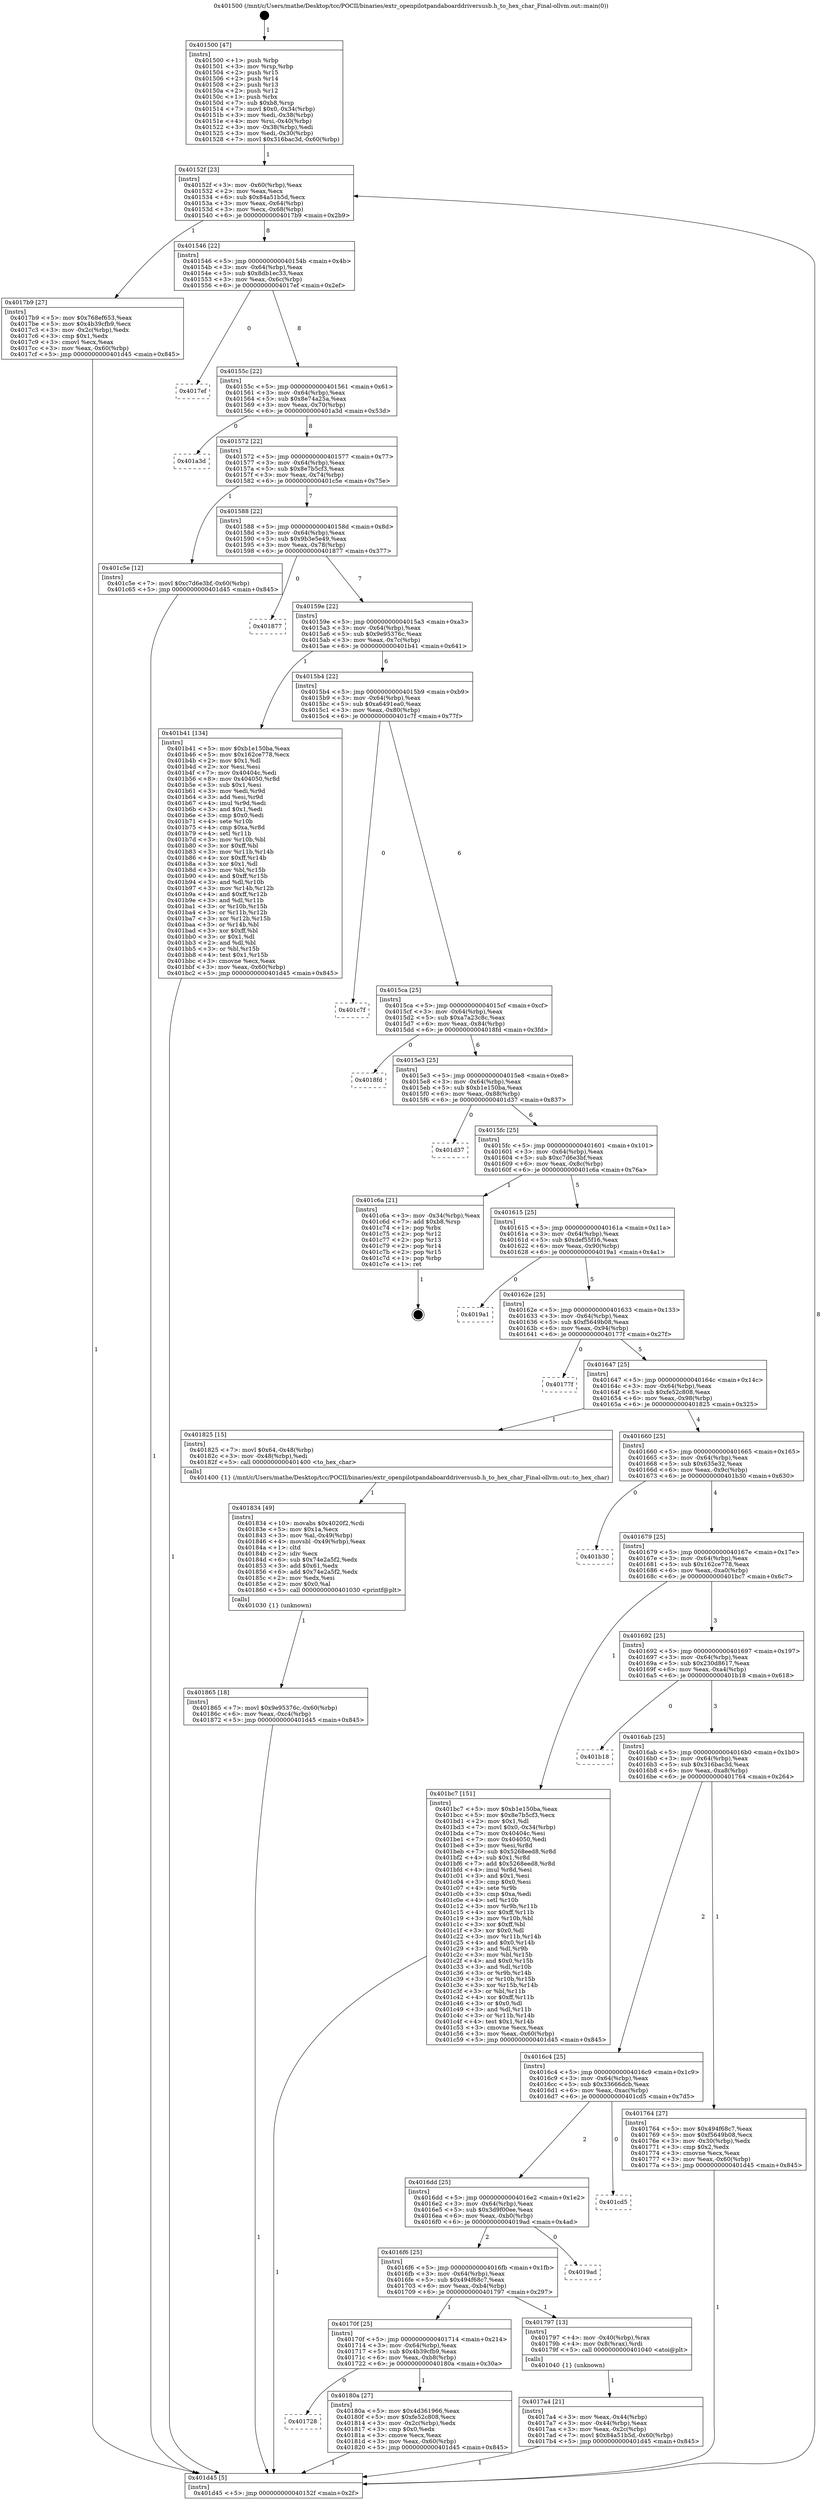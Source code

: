 digraph "0x401500" {
  label = "0x401500 (/mnt/c/Users/mathe/Desktop/tcc/POCII/binaries/extr_openpilotpandaboarddriversusb.h_to_hex_char_Final-ollvm.out::main(0))"
  labelloc = "t"
  node[shape=record]

  Entry [label="",width=0.3,height=0.3,shape=circle,fillcolor=black,style=filled]
  "0x40152f" [label="{
     0x40152f [23]\l
     | [instrs]\l
     &nbsp;&nbsp;0x40152f \<+3\>: mov -0x60(%rbp),%eax\l
     &nbsp;&nbsp;0x401532 \<+2\>: mov %eax,%ecx\l
     &nbsp;&nbsp;0x401534 \<+6\>: sub $0x84a51b5d,%ecx\l
     &nbsp;&nbsp;0x40153a \<+3\>: mov %eax,-0x64(%rbp)\l
     &nbsp;&nbsp;0x40153d \<+3\>: mov %ecx,-0x68(%rbp)\l
     &nbsp;&nbsp;0x401540 \<+6\>: je 00000000004017b9 \<main+0x2b9\>\l
  }"]
  "0x4017b9" [label="{
     0x4017b9 [27]\l
     | [instrs]\l
     &nbsp;&nbsp;0x4017b9 \<+5\>: mov $0x768ef653,%eax\l
     &nbsp;&nbsp;0x4017be \<+5\>: mov $0x4b39cfb9,%ecx\l
     &nbsp;&nbsp;0x4017c3 \<+3\>: mov -0x2c(%rbp),%edx\l
     &nbsp;&nbsp;0x4017c6 \<+3\>: cmp $0x1,%edx\l
     &nbsp;&nbsp;0x4017c9 \<+3\>: cmovl %ecx,%eax\l
     &nbsp;&nbsp;0x4017cc \<+3\>: mov %eax,-0x60(%rbp)\l
     &nbsp;&nbsp;0x4017cf \<+5\>: jmp 0000000000401d45 \<main+0x845\>\l
  }"]
  "0x401546" [label="{
     0x401546 [22]\l
     | [instrs]\l
     &nbsp;&nbsp;0x401546 \<+5\>: jmp 000000000040154b \<main+0x4b\>\l
     &nbsp;&nbsp;0x40154b \<+3\>: mov -0x64(%rbp),%eax\l
     &nbsp;&nbsp;0x40154e \<+5\>: sub $0x8db1ec33,%eax\l
     &nbsp;&nbsp;0x401553 \<+3\>: mov %eax,-0x6c(%rbp)\l
     &nbsp;&nbsp;0x401556 \<+6\>: je 00000000004017ef \<main+0x2ef\>\l
  }"]
  Exit [label="",width=0.3,height=0.3,shape=circle,fillcolor=black,style=filled,peripheries=2]
  "0x4017ef" [label="{
     0x4017ef\l
  }", style=dashed]
  "0x40155c" [label="{
     0x40155c [22]\l
     | [instrs]\l
     &nbsp;&nbsp;0x40155c \<+5\>: jmp 0000000000401561 \<main+0x61\>\l
     &nbsp;&nbsp;0x401561 \<+3\>: mov -0x64(%rbp),%eax\l
     &nbsp;&nbsp;0x401564 \<+5\>: sub $0x8e74a25a,%eax\l
     &nbsp;&nbsp;0x401569 \<+3\>: mov %eax,-0x70(%rbp)\l
     &nbsp;&nbsp;0x40156c \<+6\>: je 0000000000401a3d \<main+0x53d\>\l
  }"]
  "0x401865" [label="{
     0x401865 [18]\l
     | [instrs]\l
     &nbsp;&nbsp;0x401865 \<+7\>: movl $0x9e95376c,-0x60(%rbp)\l
     &nbsp;&nbsp;0x40186c \<+6\>: mov %eax,-0xc4(%rbp)\l
     &nbsp;&nbsp;0x401872 \<+5\>: jmp 0000000000401d45 \<main+0x845\>\l
  }"]
  "0x401a3d" [label="{
     0x401a3d\l
  }", style=dashed]
  "0x401572" [label="{
     0x401572 [22]\l
     | [instrs]\l
     &nbsp;&nbsp;0x401572 \<+5\>: jmp 0000000000401577 \<main+0x77\>\l
     &nbsp;&nbsp;0x401577 \<+3\>: mov -0x64(%rbp),%eax\l
     &nbsp;&nbsp;0x40157a \<+5\>: sub $0x8e7b5cf3,%eax\l
     &nbsp;&nbsp;0x40157f \<+3\>: mov %eax,-0x74(%rbp)\l
     &nbsp;&nbsp;0x401582 \<+6\>: je 0000000000401c5e \<main+0x75e\>\l
  }"]
  "0x401834" [label="{
     0x401834 [49]\l
     | [instrs]\l
     &nbsp;&nbsp;0x401834 \<+10\>: movabs $0x4020f2,%rdi\l
     &nbsp;&nbsp;0x40183e \<+5\>: mov $0x1a,%ecx\l
     &nbsp;&nbsp;0x401843 \<+3\>: mov %al,-0x49(%rbp)\l
     &nbsp;&nbsp;0x401846 \<+4\>: movsbl -0x49(%rbp),%eax\l
     &nbsp;&nbsp;0x40184a \<+1\>: cltd\l
     &nbsp;&nbsp;0x40184b \<+2\>: idiv %ecx\l
     &nbsp;&nbsp;0x40184d \<+6\>: sub $0x74e2a5f2,%edx\l
     &nbsp;&nbsp;0x401853 \<+3\>: add $0x61,%edx\l
     &nbsp;&nbsp;0x401856 \<+6\>: add $0x74e2a5f2,%edx\l
     &nbsp;&nbsp;0x40185c \<+2\>: mov %edx,%esi\l
     &nbsp;&nbsp;0x40185e \<+2\>: mov $0x0,%al\l
     &nbsp;&nbsp;0x401860 \<+5\>: call 0000000000401030 \<printf@plt\>\l
     | [calls]\l
     &nbsp;&nbsp;0x401030 \{1\} (unknown)\l
  }"]
  "0x401c5e" [label="{
     0x401c5e [12]\l
     | [instrs]\l
     &nbsp;&nbsp;0x401c5e \<+7\>: movl $0xc7d6e3bf,-0x60(%rbp)\l
     &nbsp;&nbsp;0x401c65 \<+5\>: jmp 0000000000401d45 \<main+0x845\>\l
  }"]
  "0x401588" [label="{
     0x401588 [22]\l
     | [instrs]\l
     &nbsp;&nbsp;0x401588 \<+5\>: jmp 000000000040158d \<main+0x8d\>\l
     &nbsp;&nbsp;0x40158d \<+3\>: mov -0x64(%rbp),%eax\l
     &nbsp;&nbsp;0x401590 \<+5\>: sub $0x9b3e5e49,%eax\l
     &nbsp;&nbsp;0x401595 \<+3\>: mov %eax,-0x78(%rbp)\l
     &nbsp;&nbsp;0x401598 \<+6\>: je 0000000000401877 \<main+0x377\>\l
  }"]
  "0x401728" [label="{
     0x401728\l
  }", style=dashed]
  "0x401877" [label="{
     0x401877\l
  }", style=dashed]
  "0x40159e" [label="{
     0x40159e [22]\l
     | [instrs]\l
     &nbsp;&nbsp;0x40159e \<+5\>: jmp 00000000004015a3 \<main+0xa3\>\l
     &nbsp;&nbsp;0x4015a3 \<+3\>: mov -0x64(%rbp),%eax\l
     &nbsp;&nbsp;0x4015a6 \<+5\>: sub $0x9e95376c,%eax\l
     &nbsp;&nbsp;0x4015ab \<+3\>: mov %eax,-0x7c(%rbp)\l
     &nbsp;&nbsp;0x4015ae \<+6\>: je 0000000000401b41 \<main+0x641\>\l
  }"]
  "0x40180a" [label="{
     0x40180a [27]\l
     | [instrs]\l
     &nbsp;&nbsp;0x40180a \<+5\>: mov $0x4d361966,%eax\l
     &nbsp;&nbsp;0x40180f \<+5\>: mov $0xfe52c808,%ecx\l
     &nbsp;&nbsp;0x401814 \<+3\>: mov -0x2c(%rbp),%edx\l
     &nbsp;&nbsp;0x401817 \<+3\>: cmp $0x0,%edx\l
     &nbsp;&nbsp;0x40181a \<+3\>: cmove %ecx,%eax\l
     &nbsp;&nbsp;0x40181d \<+3\>: mov %eax,-0x60(%rbp)\l
     &nbsp;&nbsp;0x401820 \<+5\>: jmp 0000000000401d45 \<main+0x845\>\l
  }"]
  "0x401b41" [label="{
     0x401b41 [134]\l
     | [instrs]\l
     &nbsp;&nbsp;0x401b41 \<+5\>: mov $0xb1e150ba,%eax\l
     &nbsp;&nbsp;0x401b46 \<+5\>: mov $0x162ce778,%ecx\l
     &nbsp;&nbsp;0x401b4b \<+2\>: mov $0x1,%dl\l
     &nbsp;&nbsp;0x401b4d \<+2\>: xor %esi,%esi\l
     &nbsp;&nbsp;0x401b4f \<+7\>: mov 0x40404c,%edi\l
     &nbsp;&nbsp;0x401b56 \<+8\>: mov 0x404050,%r8d\l
     &nbsp;&nbsp;0x401b5e \<+3\>: sub $0x1,%esi\l
     &nbsp;&nbsp;0x401b61 \<+3\>: mov %edi,%r9d\l
     &nbsp;&nbsp;0x401b64 \<+3\>: add %esi,%r9d\l
     &nbsp;&nbsp;0x401b67 \<+4\>: imul %r9d,%edi\l
     &nbsp;&nbsp;0x401b6b \<+3\>: and $0x1,%edi\l
     &nbsp;&nbsp;0x401b6e \<+3\>: cmp $0x0,%edi\l
     &nbsp;&nbsp;0x401b71 \<+4\>: sete %r10b\l
     &nbsp;&nbsp;0x401b75 \<+4\>: cmp $0xa,%r8d\l
     &nbsp;&nbsp;0x401b79 \<+4\>: setl %r11b\l
     &nbsp;&nbsp;0x401b7d \<+3\>: mov %r10b,%bl\l
     &nbsp;&nbsp;0x401b80 \<+3\>: xor $0xff,%bl\l
     &nbsp;&nbsp;0x401b83 \<+3\>: mov %r11b,%r14b\l
     &nbsp;&nbsp;0x401b86 \<+4\>: xor $0xff,%r14b\l
     &nbsp;&nbsp;0x401b8a \<+3\>: xor $0x1,%dl\l
     &nbsp;&nbsp;0x401b8d \<+3\>: mov %bl,%r15b\l
     &nbsp;&nbsp;0x401b90 \<+4\>: and $0xff,%r15b\l
     &nbsp;&nbsp;0x401b94 \<+3\>: and %dl,%r10b\l
     &nbsp;&nbsp;0x401b97 \<+3\>: mov %r14b,%r12b\l
     &nbsp;&nbsp;0x401b9a \<+4\>: and $0xff,%r12b\l
     &nbsp;&nbsp;0x401b9e \<+3\>: and %dl,%r11b\l
     &nbsp;&nbsp;0x401ba1 \<+3\>: or %r10b,%r15b\l
     &nbsp;&nbsp;0x401ba4 \<+3\>: or %r11b,%r12b\l
     &nbsp;&nbsp;0x401ba7 \<+3\>: xor %r12b,%r15b\l
     &nbsp;&nbsp;0x401baa \<+3\>: or %r14b,%bl\l
     &nbsp;&nbsp;0x401bad \<+3\>: xor $0xff,%bl\l
     &nbsp;&nbsp;0x401bb0 \<+3\>: or $0x1,%dl\l
     &nbsp;&nbsp;0x401bb3 \<+2\>: and %dl,%bl\l
     &nbsp;&nbsp;0x401bb5 \<+3\>: or %bl,%r15b\l
     &nbsp;&nbsp;0x401bb8 \<+4\>: test $0x1,%r15b\l
     &nbsp;&nbsp;0x401bbc \<+3\>: cmovne %ecx,%eax\l
     &nbsp;&nbsp;0x401bbf \<+3\>: mov %eax,-0x60(%rbp)\l
     &nbsp;&nbsp;0x401bc2 \<+5\>: jmp 0000000000401d45 \<main+0x845\>\l
  }"]
  "0x4015b4" [label="{
     0x4015b4 [22]\l
     | [instrs]\l
     &nbsp;&nbsp;0x4015b4 \<+5\>: jmp 00000000004015b9 \<main+0xb9\>\l
     &nbsp;&nbsp;0x4015b9 \<+3\>: mov -0x64(%rbp),%eax\l
     &nbsp;&nbsp;0x4015bc \<+5\>: sub $0xa6491ea0,%eax\l
     &nbsp;&nbsp;0x4015c1 \<+3\>: mov %eax,-0x80(%rbp)\l
     &nbsp;&nbsp;0x4015c4 \<+6\>: je 0000000000401c7f \<main+0x77f\>\l
  }"]
  "0x4017a4" [label="{
     0x4017a4 [21]\l
     | [instrs]\l
     &nbsp;&nbsp;0x4017a4 \<+3\>: mov %eax,-0x44(%rbp)\l
     &nbsp;&nbsp;0x4017a7 \<+3\>: mov -0x44(%rbp),%eax\l
     &nbsp;&nbsp;0x4017aa \<+3\>: mov %eax,-0x2c(%rbp)\l
     &nbsp;&nbsp;0x4017ad \<+7\>: movl $0x84a51b5d,-0x60(%rbp)\l
     &nbsp;&nbsp;0x4017b4 \<+5\>: jmp 0000000000401d45 \<main+0x845\>\l
  }"]
  "0x401c7f" [label="{
     0x401c7f\l
  }", style=dashed]
  "0x4015ca" [label="{
     0x4015ca [25]\l
     | [instrs]\l
     &nbsp;&nbsp;0x4015ca \<+5\>: jmp 00000000004015cf \<main+0xcf\>\l
     &nbsp;&nbsp;0x4015cf \<+3\>: mov -0x64(%rbp),%eax\l
     &nbsp;&nbsp;0x4015d2 \<+5\>: sub $0xa7a23c8c,%eax\l
     &nbsp;&nbsp;0x4015d7 \<+6\>: mov %eax,-0x84(%rbp)\l
     &nbsp;&nbsp;0x4015dd \<+6\>: je 00000000004018fd \<main+0x3fd\>\l
  }"]
  "0x40170f" [label="{
     0x40170f [25]\l
     | [instrs]\l
     &nbsp;&nbsp;0x40170f \<+5\>: jmp 0000000000401714 \<main+0x214\>\l
     &nbsp;&nbsp;0x401714 \<+3\>: mov -0x64(%rbp),%eax\l
     &nbsp;&nbsp;0x401717 \<+5\>: sub $0x4b39cfb9,%eax\l
     &nbsp;&nbsp;0x40171c \<+6\>: mov %eax,-0xb8(%rbp)\l
     &nbsp;&nbsp;0x401722 \<+6\>: je 000000000040180a \<main+0x30a\>\l
  }"]
  "0x4018fd" [label="{
     0x4018fd\l
  }", style=dashed]
  "0x4015e3" [label="{
     0x4015e3 [25]\l
     | [instrs]\l
     &nbsp;&nbsp;0x4015e3 \<+5\>: jmp 00000000004015e8 \<main+0xe8\>\l
     &nbsp;&nbsp;0x4015e8 \<+3\>: mov -0x64(%rbp),%eax\l
     &nbsp;&nbsp;0x4015eb \<+5\>: sub $0xb1e150ba,%eax\l
     &nbsp;&nbsp;0x4015f0 \<+6\>: mov %eax,-0x88(%rbp)\l
     &nbsp;&nbsp;0x4015f6 \<+6\>: je 0000000000401d37 \<main+0x837\>\l
  }"]
  "0x401797" [label="{
     0x401797 [13]\l
     | [instrs]\l
     &nbsp;&nbsp;0x401797 \<+4\>: mov -0x40(%rbp),%rax\l
     &nbsp;&nbsp;0x40179b \<+4\>: mov 0x8(%rax),%rdi\l
     &nbsp;&nbsp;0x40179f \<+5\>: call 0000000000401040 \<atoi@plt\>\l
     | [calls]\l
     &nbsp;&nbsp;0x401040 \{1\} (unknown)\l
  }"]
  "0x401d37" [label="{
     0x401d37\l
  }", style=dashed]
  "0x4015fc" [label="{
     0x4015fc [25]\l
     | [instrs]\l
     &nbsp;&nbsp;0x4015fc \<+5\>: jmp 0000000000401601 \<main+0x101\>\l
     &nbsp;&nbsp;0x401601 \<+3\>: mov -0x64(%rbp),%eax\l
     &nbsp;&nbsp;0x401604 \<+5\>: sub $0xc7d6e3bf,%eax\l
     &nbsp;&nbsp;0x401609 \<+6\>: mov %eax,-0x8c(%rbp)\l
     &nbsp;&nbsp;0x40160f \<+6\>: je 0000000000401c6a \<main+0x76a\>\l
  }"]
  "0x4016f6" [label="{
     0x4016f6 [25]\l
     | [instrs]\l
     &nbsp;&nbsp;0x4016f6 \<+5\>: jmp 00000000004016fb \<main+0x1fb\>\l
     &nbsp;&nbsp;0x4016fb \<+3\>: mov -0x64(%rbp),%eax\l
     &nbsp;&nbsp;0x4016fe \<+5\>: sub $0x494f68c7,%eax\l
     &nbsp;&nbsp;0x401703 \<+6\>: mov %eax,-0xb4(%rbp)\l
     &nbsp;&nbsp;0x401709 \<+6\>: je 0000000000401797 \<main+0x297\>\l
  }"]
  "0x401c6a" [label="{
     0x401c6a [21]\l
     | [instrs]\l
     &nbsp;&nbsp;0x401c6a \<+3\>: mov -0x34(%rbp),%eax\l
     &nbsp;&nbsp;0x401c6d \<+7\>: add $0xb8,%rsp\l
     &nbsp;&nbsp;0x401c74 \<+1\>: pop %rbx\l
     &nbsp;&nbsp;0x401c75 \<+2\>: pop %r12\l
     &nbsp;&nbsp;0x401c77 \<+2\>: pop %r13\l
     &nbsp;&nbsp;0x401c79 \<+2\>: pop %r14\l
     &nbsp;&nbsp;0x401c7b \<+2\>: pop %r15\l
     &nbsp;&nbsp;0x401c7d \<+1\>: pop %rbp\l
     &nbsp;&nbsp;0x401c7e \<+1\>: ret\l
  }"]
  "0x401615" [label="{
     0x401615 [25]\l
     | [instrs]\l
     &nbsp;&nbsp;0x401615 \<+5\>: jmp 000000000040161a \<main+0x11a\>\l
     &nbsp;&nbsp;0x40161a \<+3\>: mov -0x64(%rbp),%eax\l
     &nbsp;&nbsp;0x40161d \<+5\>: sub $0xdef55f16,%eax\l
     &nbsp;&nbsp;0x401622 \<+6\>: mov %eax,-0x90(%rbp)\l
     &nbsp;&nbsp;0x401628 \<+6\>: je 00000000004019a1 \<main+0x4a1\>\l
  }"]
  "0x4019ad" [label="{
     0x4019ad\l
  }", style=dashed]
  "0x4019a1" [label="{
     0x4019a1\l
  }", style=dashed]
  "0x40162e" [label="{
     0x40162e [25]\l
     | [instrs]\l
     &nbsp;&nbsp;0x40162e \<+5\>: jmp 0000000000401633 \<main+0x133\>\l
     &nbsp;&nbsp;0x401633 \<+3\>: mov -0x64(%rbp),%eax\l
     &nbsp;&nbsp;0x401636 \<+5\>: sub $0xf5649b08,%eax\l
     &nbsp;&nbsp;0x40163b \<+6\>: mov %eax,-0x94(%rbp)\l
     &nbsp;&nbsp;0x401641 \<+6\>: je 000000000040177f \<main+0x27f\>\l
  }"]
  "0x4016dd" [label="{
     0x4016dd [25]\l
     | [instrs]\l
     &nbsp;&nbsp;0x4016dd \<+5\>: jmp 00000000004016e2 \<main+0x1e2\>\l
     &nbsp;&nbsp;0x4016e2 \<+3\>: mov -0x64(%rbp),%eax\l
     &nbsp;&nbsp;0x4016e5 \<+5\>: sub $0x3d9f00ee,%eax\l
     &nbsp;&nbsp;0x4016ea \<+6\>: mov %eax,-0xb0(%rbp)\l
     &nbsp;&nbsp;0x4016f0 \<+6\>: je 00000000004019ad \<main+0x4ad\>\l
  }"]
  "0x40177f" [label="{
     0x40177f\l
  }", style=dashed]
  "0x401647" [label="{
     0x401647 [25]\l
     | [instrs]\l
     &nbsp;&nbsp;0x401647 \<+5\>: jmp 000000000040164c \<main+0x14c\>\l
     &nbsp;&nbsp;0x40164c \<+3\>: mov -0x64(%rbp),%eax\l
     &nbsp;&nbsp;0x40164f \<+5\>: sub $0xfe52c808,%eax\l
     &nbsp;&nbsp;0x401654 \<+6\>: mov %eax,-0x98(%rbp)\l
     &nbsp;&nbsp;0x40165a \<+6\>: je 0000000000401825 \<main+0x325\>\l
  }"]
  "0x401cd5" [label="{
     0x401cd5\l
  }", style=dashed]
  "0x401825" [label="{
     0x401825 [15]\l
     | [instrs]\l
     &nbsp;&nbsp;0x401825 \<+7\>: movl $0x64,-0x48(%rbp)\l
     &nbsp;&nbsp;0x40182c \<+3\>: mov -0x48(%rbp),%edi\l
     &nbsp;&nbsp;0x40182f \<+5\>: call 0000000000401400 \<to_hex_char\>\l
     | [calls]\l
     &nbsp;&nbsp;0x401400 \{1\} (/mnt/c/Users/mathe/Desktop/tcc/POCII/binaries/extr_openpilotpandaboarddriversusb.h_to_hex_char_Final-ollvm.out::to_hex_char)\l
  }"]
  "0x401660" [label="{
     0x401660 [25]\l
     | [instrs]\l
     &nbsp;&nbsp;0x401660 \<+5\>: jmp 0000000000401665 \<main+0x165\>\l
     &nbsp;&nbsp;0x401665 \<+3\>: mov -0x64(%rbp),%eax\l
     &nbsp;&nbsp;0x401668 \<+5\>: sub $0x635e32,%eax\l
     &nbsp;&nbsp;0x40166d \<+6\>: mov %eax,-0x9c(%rbp)\l
     &nbsp;&nbsp;0x401673 \<+6\>: je 0000000000401b30 \<main+0x630\>\l
  }"]
  "0x401500" [label="{
     0x401500 [47]\l
     | [instrs]\l
     &nbsp;&nbsp;0x401500 \<+1\>: push %rbp\l
     &nbsp;&nbsp;0x401501 \<+3\>: mov %rsp,%rbp\l
     &nbsp;&nbsp;0x401504 \<+2\>: push %r15\l
     &nbsp;&nbsp;0x401506 \<+2\>: push %r14\l
     &nbsp;&nbsp;0x401508 \<+2\>: push %r13\l
     &nbsp;&nbsp;0x40150a \<+2\>: push %r12\l
     &nbsp;&nbsp;0x40150c \<+1\>: push %rbx\l
     &nbsp;&nbsp;0x40150d \<+7\>: sub $0xb8,%rsp\l
     &nbsp;&nbsp;0x401514 \<+7\>: movl $0x0,-0x34(%rbp)\l
     &nbsp;&nbsp;0x40151b \<+3\>: mov %edi,-0x38(%rbp)\l
     &nbsp;&nbsp;0x40151e \<+4\>: mov %rsi,-0x40(%rbp)\l
     &nbsp;&nbsp;0x401522 \<+3\>: mov -0x38(%rbp),%edi\l
     &nbsp;&nbsp;0x401525 \<+3\>: mov %edi,-0x30(%rbp)\l
     &nbsp;&nbsp;0x401528 \<+7\>: movl $0x316bac3d,-0x60(%rbp)\l
  }"]
  "0x401b30" [label="{
     0x401b30\l
  }", style=dashed]
  "0x401679" [label="{
     0x401679 [25]\l
     | [instrs]\l
     &nbsp;&nbsp;0x401679 \<+5\>: jmp 000000000040167e \<main+0x17e\>\l
     &nbsp;&nbsp;0x40167e \<+3\>: mov -0x64(%rbp),%eax\l
     &nbsp;&nbsp;0x401681 \<+5\>: sub $0x162ce778,%eax\l
     &nbsp;&nbsp;0x401686 \<+6\>: mov %eax,-0xa0(%rbp)\l
     &nbsp;&nbsp;0x40168c \<+6\>: je 0000000000401bc7 \<main+0x6c7\>\l
  }"]
  "0x401d45" [label="{
     0x401d45 [5]\l
     | [instrs]\l
     &nbsp;&nbsp;0x401d45 \<+5\>: jmp 000000000040152f \<main+0x2f\>\l
  }"]
  "0x401bc7" [label="{
     0x401bc7 [151]\l
     | [instrs]\l
     &nbsp;&nbsp;0x401bc7 \<+5\>: mov $0xb1e150ba,%eax\l
     &nbsp;&nbsp;0x401bcc \<+5\>: mov $0x8e7b5cf3,%ecx\l
     &nbsp;&nbsp;0x401bd1 \<+2\>: mov $0x1,%dl\l
     &nbsp;&nbsp;0x401bd3 \<+7\>: movl $0x0,-0x34(%rbp)\l
     &nbsp;&nbsp;0x401bda \<+7\>: mov 0x40404c,%esi\l
     &nbsp;&nbsp;0x401be1 \<+7\>: mov 0x404050,%edi\l
     &nbsp;&nbsp;0x401be8 \<+3\>: mov %esi,%r8d\l
     &nbsp;&nbsp;0x401beb \<+7\>: sub $0x5268eed8,%r8d\l
     &nbsp;&nbsp;0x401bf2 \<+4\>: sub $0x1,%r8d\l
     &nbsp;&nbsp;0x401bf6 \<+7\>: add $0x5268eed8,%r8d\l
     &nbsp;&nbsp;0x401bfd \<+4\>: imul %r8d,%esi\l
     &nbsp;&nbsp;0x401c01 \<+3\>: and $0x1,%esi\l
     &nbsp;&nbsp;0x401c04 \<+3\>: cmp $0x0,%esi\l
     &nbsp;&nbsp;0x401c07 \<+4\>: sete %r9b\l
     &nbsp;&nbsp;0x401c0b \<+3\>: cmp $0xa,%edi\l
     &nbsp;&nbsp;0x401c0e \<+4\>: setl %r10b\l
     &nbsp;&nbsp;0x401c12 \<+3\>: mov %r9b,%r11b\l
     &nbsp;&nbsp;0x401c15 \<+4\>: xor $0xff,%r11b\l
     &nbsp;&nbsp;0x401c19 \<+3\>: mov %r10b,%bl\l
     &nbsp;&nbsp;0x401c1c \<+3\>: xor $0xff,%bl\l
     &nbsp;&nbsp;0x401c1f \<+3\>: xor $0x0,%dl\l
     &nbsp;&nbsp;0x401c22 \<+3\>: mov %r11b,%r14b\l
     &nbsp;&nbsp;0x401c25 \<+4\>: and $0x0,%r14b\l
     &nbsp;&nbsp;0x401c29 \<+3\>: and %dl,%r9b\l
     &nbsp;&nbsp;0x401c2c \<+3\>: mov %bl,%r15b\l
     &nbsp;&nbsp;0x401c2f \<+4\>: and $0x0,%r15b\l
     &nbsp;&nbsp;0x401c33 \<+3\>: and %dl,%r10b\l
     &nbsp;&nbsp;0x401c36 \<+3\>: or %r9b,%r14b\l
     &nbsp;&nbsp;0x401c39 \<+3\>: or %r10b,%r15b\l
     &nbsp;&nbsp;0x401c3c \<+3\>: xor %r15b,%r14b\l
     &nbsp;&nbsp;0x401c3f \<+3\>: or %bl,%r11b\l
     &nbsp;&nbsp;0x401c42 \<+4\>: xor $0xff,%r11b\l
     &nbsp;&nbsp;0x401c46 \<+3\>: or $0x0,%dl\l
     &nbsp;&nbsp;0x401c49 \<+3\>: and %dl,%r11b\l
     &nbsp;&nbsp;0x401c4c \<+3\>: or %r11b,%r14b\l
     &nbsp;&nbsp;0x401c4f \<+4\>: test $0x1,%r14b\l
     &nbsp;&nbsp;0x401c53 \<+3\>: cmovne %ecx,%eax\l
     &nbsp;&nbsp;0x401c56 \<+3\>: mov %eax,-0x60(%rbp)\l
     &nbsp;&nbsp;0x401c59 \<+5\>: jmp 0000000000401d45 \<main+0x845\>\l
  }"]
  "0x401692" [label="{
     0x401692 [25]\l
     | [instrs]\l
     &nbsp;&nbsp;0x401692 \<+5\>: jmp 0000000000401697 \<main+0x197\>\l
     &nbsp;&nbsp;0x401697 \<+3\>: mov -0x64(%rbp),%eax\l
     &nbsp;&nbsp;0x40169a \<+5\>: sub $0x230d8617,%eax\l
     &nbsp;&nbsp;0x40169f \<+6\>: mov %eax,-0xa4(%rbp)\l
     &nbsp;&nbsp;0x4016a5 \<+6\>: je 0000000000401b18 \<main+0x618\>\l
  }"]
  "0x4016c4" [label="{
     0x4016c4 [25]\l
     | [instrs]\l
     &nbsp;&nbsp;0x4016c4 \<+5\>: jmp 00000000004016c9 \<main+0x1c9\>\l
     &nbsp;&nbsp;0x4016c9 \<+3\>: mov -0x64(%rbp),%eax\l
     &nbsp;&nbsp;0x4016cc \<+5\>: sub $0x33666dcb,%eax\l
     &nbsp;&nbsp;0x4016d1 \<+6\>: mov %eax,-0xac(%rbp)\l
     &nbsp;&nbsp;0x4016d7 \<+6\>: je 0000000000401cd5 \<main+0x7d5\>\l
  }"]
  "0x401b18" [label="{
     0x401b18\l
  }", style=dashed]
  "0x4016ab" [label="{
     0x4016ab [25]\l
     | [instrs]\l
     &nbsp;&nbsp;0x4016ab \<+5\>: jmp 00000000004016b0 \<main+0x1b0\>\l
     &nbsp;&nbsp;0x4016b0 \<+3\>: mov -0x64(%rbp),%eax\l
     &nbsp;&nbsp;0x4016b3 \<+5\>: sub $0x316bac3d,%eax\l
     &nbsp;&nbsp;0x4016b8 \<+6\>: mov %eax,-0xa8(%rbp)\l
     &nbsp;&nbsp;0x4016be \<+6\>: je 0000000000401764 \<main+0x264\>\l
  }"]
  "0x401764" [label="{
     0x401764 [27]\l
     | [instrs]\l
     &nbsp;&nbsp;0x401764 \<+5\>: mov $0x494f68c7,%eax\l
     &nbsp;&nbsp;0x401769 \<+5\>: mov $0xf5649b08,%ecx\l
     &nbsp;&nbsp;0x40176e \<+3\>: mov -0x30(%rbp),%edx\l
     &nbsp;&nbsp;0x401771 \<+3\>: cmp $0x2,%edx\l
     &nbsp;&nbsp;0x401774 \<+3\>: cmovne %ecx,%eax\l
     &nbsp;&nbsp;0x401777 \<+3\>: mov %eax,-0x60(%rbp)\l
     &nbsp;&nbsp;0x40177a \<+5\>: jmp 0000000000401d45 \<main+0x845\>\l
  }"]
  Entry -> "0x401500" [label=" 1"]
  "0x40152f" -> "0x4017b9" [label=" 1"]
  "0x40152f" -> "0x401546" [label=" 8"]
  "0x401c6a" -> Exit [label=" 1"]
  "0x401546" -> "0x4017ef" [label=" 0"]
  "0x401546" -> "0x40155c" [label=" 8"]
  "0x401c5e" -> "0x401d45" [label=" 1"]
  "0x40155c" -> "0x401a3d" [label=" 0"]
  "0x40155c" -> "0x401572" [label=" 8"]
  "0x401bc7" -> "0x401d45" [label=" 1"]
  "0x401572" -> "0x401c5e" [label=" 1"]
  "0x401572" -> "0x401588" [label=" 7"]
  "0x401b41" -> "0x401d45" [label=" 1"]
  "0x401588" -> "0x401877" [label=" 0"]
  "0x401588" -> "0x40159e" [label=" 7"]
  "0x401865" -> "0x401d45" [label=" 1"]
  "0x40159e" -> "0x401b41" [label=" 1"]
  "0x40159e" -> "0x4015b4" [label=" 6"]
  "0x401834" -> "0x401865" [label=" 1"]
  "0x4015b4" -> "0x401c7f" [label=" 0"]
  "0x4015b4" -> "0x4015ca" [label=" 6"]
  "0x40180a" -> "0x401d45" [label=" 1"]
  "0x4015ca" -> "0x4018fd" [label=" 0"]
  "0x4015ca" -> "0x4015e3" [label=" 6"]
  "0x40170f" -> "0x401728" [label=" 0"]
  "0x4015e3" -> "0x401d37" [label=" 0"]
  "0x4015e3" -> "0x4015fc" [label=" 6"]
  "0x40170f" -> "0x40180a" [label=" 1"]
  "0x4015fc" -> "0x401c6a" [label=" 1"]
  "0x4015fc" -> "0x401615" [label=" 5"]
  "0x4017b9" -> "0x401d45" [label=" 1"]
  "0x401615" -> "0x4019a1" [label=" 0"]
  "0x401615" -> "0x40162e" [label=" 5"]
  "0x4017a4" -> "0x401d45" [label=" 1"]
  "0x40162e" -> "0x40177f" [label=" 0"]
  "0x40162e" -> "0x401647" [label=" 5"]
  "0x4016f6" -> "0x40170f" [label=" 1"]
  "0x401647" -> "0x401825" [label=" 1"]
  "0x401647" -> "0x401660" [label=" 4"]
  "0x4016f6" -> "0x401797" [label=" 1"]
  "0x401660" -> "0x401b30" [label=" 0"]
  "0x401660" -> "0x401679" [label=" 4"]
  "0x4016dd" -> "0x4016f6" [label=" 2"]
  "0x401679" -> "0x401bc7" [label=" 1"]
  "0x401679" -> "0x401692" [label=" 3"]
  "0x4016dd" -> "0x4019ad" [label=" 0"]
  "0x401692" -> "0x401b18" [label=" 0"]
  "0x401692" -> "0x4016ab" [label=" 3"]
  "0x401797" -> "0x4017a4" [label=" 1"]
  "0x4016ab" -> "0x401764" [label=" 1"]
  "0x4016ab" -> "0x4016c4" [label=" 2"]
  "0x401764" -> "0x401d45" [label=" 1"]
  "0x401500" -> "0x40152f" [label=" 1"]
  "0x401d45" -> "0x40152f" [label=" 8"]
  "0x401825" -> "0x401834" [label=" 1"]
  "0x4016c4" -> "0x401cd5" [label=" 0"]
  "0x4016c4" -> "0x4016dd" [label=" 2"]
}

